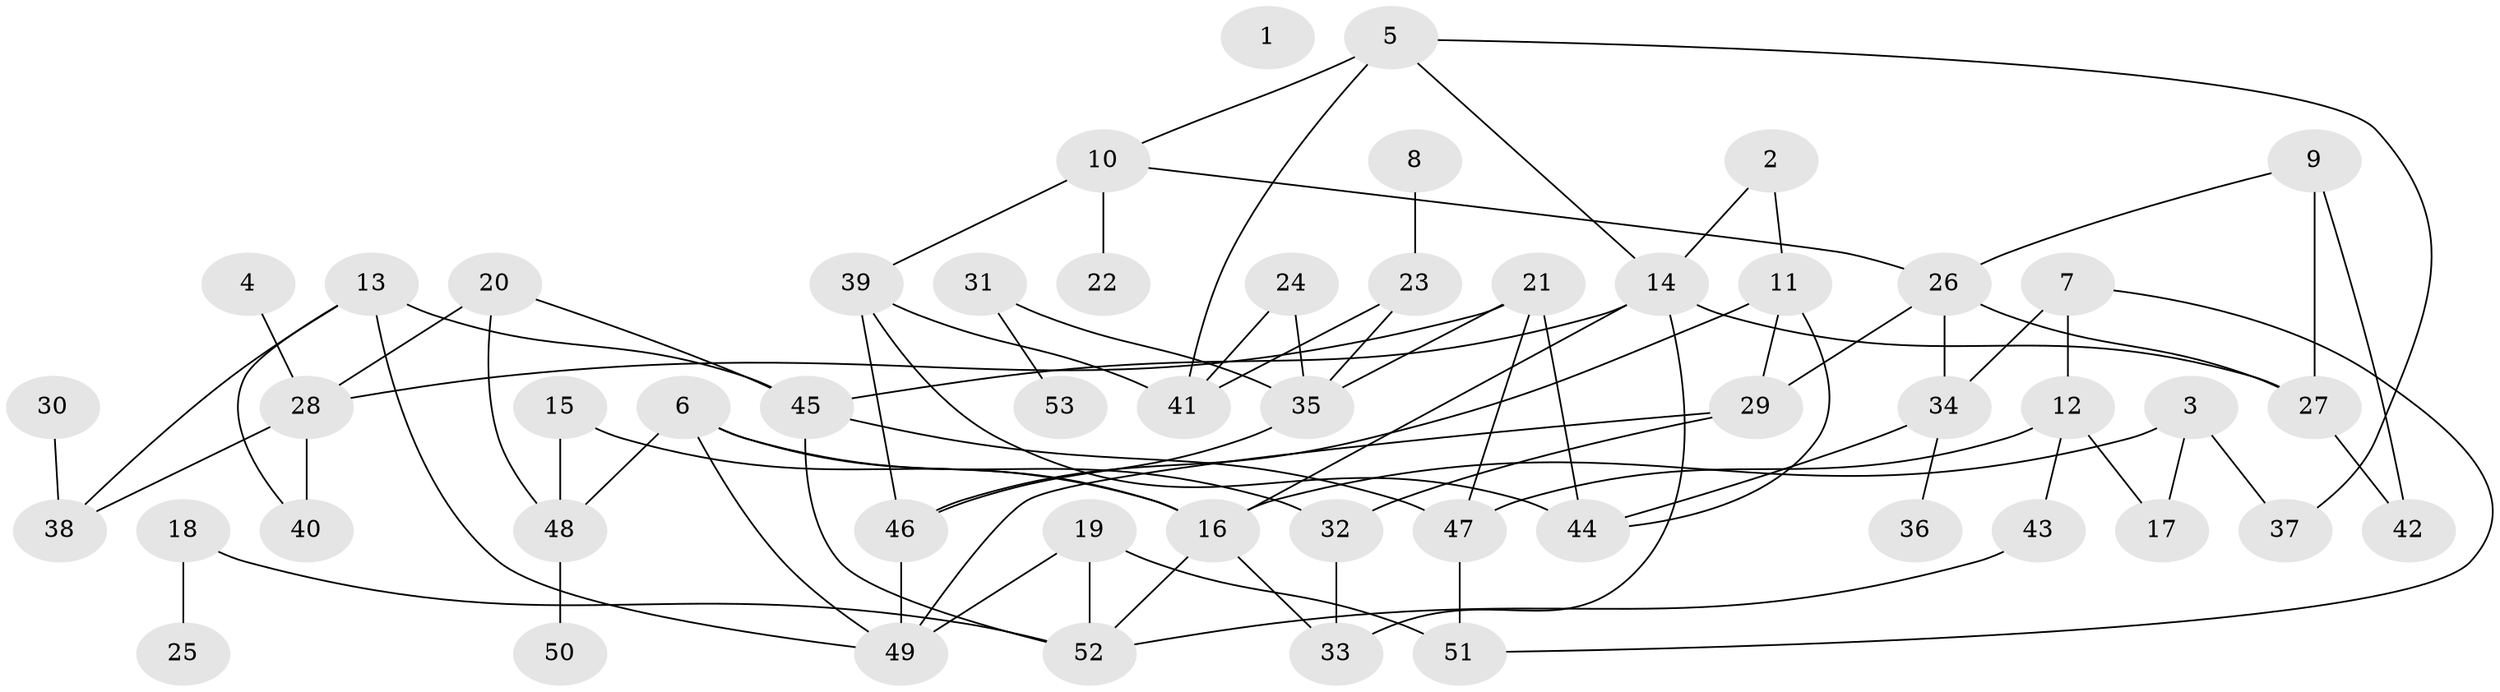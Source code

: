 // Generated by graph-tools (version 1.1) at 2025/13/03/09/25 04:13:00]
// undirected, 53 vertices, 82 edges
graph export_dot {
graph [start="1"]
  node [color=gray90,style=filled];
  1;
  2;
  3;
  4;
  5;
  6;
  7;
  8;
  9;
  10;
  11;
  12;
  13;
  14;
  15;
  16;
  17;
  18;
  19;
  20;
  21;
  22;
  23;
  24;
  25;
  26;
  27;
  28;
  29;
  30;
  31;
  32;
  33;
  34;
  35;
  36;
  37;
  38;
  39;
  40;
  41;
  42;
  43;
  44;
  45;
  46;
  47;
  48;
  49;
  50;
  51;
  52;
  53;
  2 -- 11;
  2 -- 14;
  3 -- 16;
  3 -- 17;
  3 -- 37;
  4 -- 28;
  5 -- 10;
  5 -- 14;
  5 -- 37;
  5 -- 41;
  6 -- 16;
  6 -- 32;
  6 -- 48;
  6 -- 49;
  7 -- 12;
  7 -- 34;
  7 -- 51;
  8 -- 23;
  9 -- 26;
  9 -- 27;
  9 -- 42;
  10 -- 22;
  10 -- 26;
  10 -- 39;
  11 -- 29;
  11 -- 44;
  11 -- 46;
  12 -- 17;
  12 -- 43;
  12 -- 47;
  13 -- 38;
  13 -- 40;
  13 -- 45;
  13 -- 49;
  14 -- 16;
  14 -- 27;
  14 -- 33;
  14 -- 45;
  15 -- 16;
  15 -- 48;
  16 -- 33;
  16 -- 52;
  18 -- 25;
  18 -- 52;
  19 -- 49;
  19 -- 51;
  19 -- 52;
  20 -- 28;
  20 -- 45;
  20 -- 48;
  21 -- 28;
  21 -- 35;
  21 -- 44;
  21 -- 47;
  23 -- 35;
  23 -- 41;
  24 -- 35;
  24 -- 41;
  26 -- 27;
  26 -- 29;
  26 -- 34;
  27 -- 42;
  28 -- 38;
  28 -- 40;
  29 -- 32;
  29 -- 49;
  30 -- 38;
  31 -- 35;
  31 -- 53;
  32 -- 33;
  34 -- 36;
  34 -- 44;
  35 -- 46;
  39 -- 41;
  39 -- 44;
  39 -- 46;
  43 -- 52;
  45 -- 47;
  45 -- 52;
  46 -- 49;
  47 -- 51;
  48 -- 50;
}
